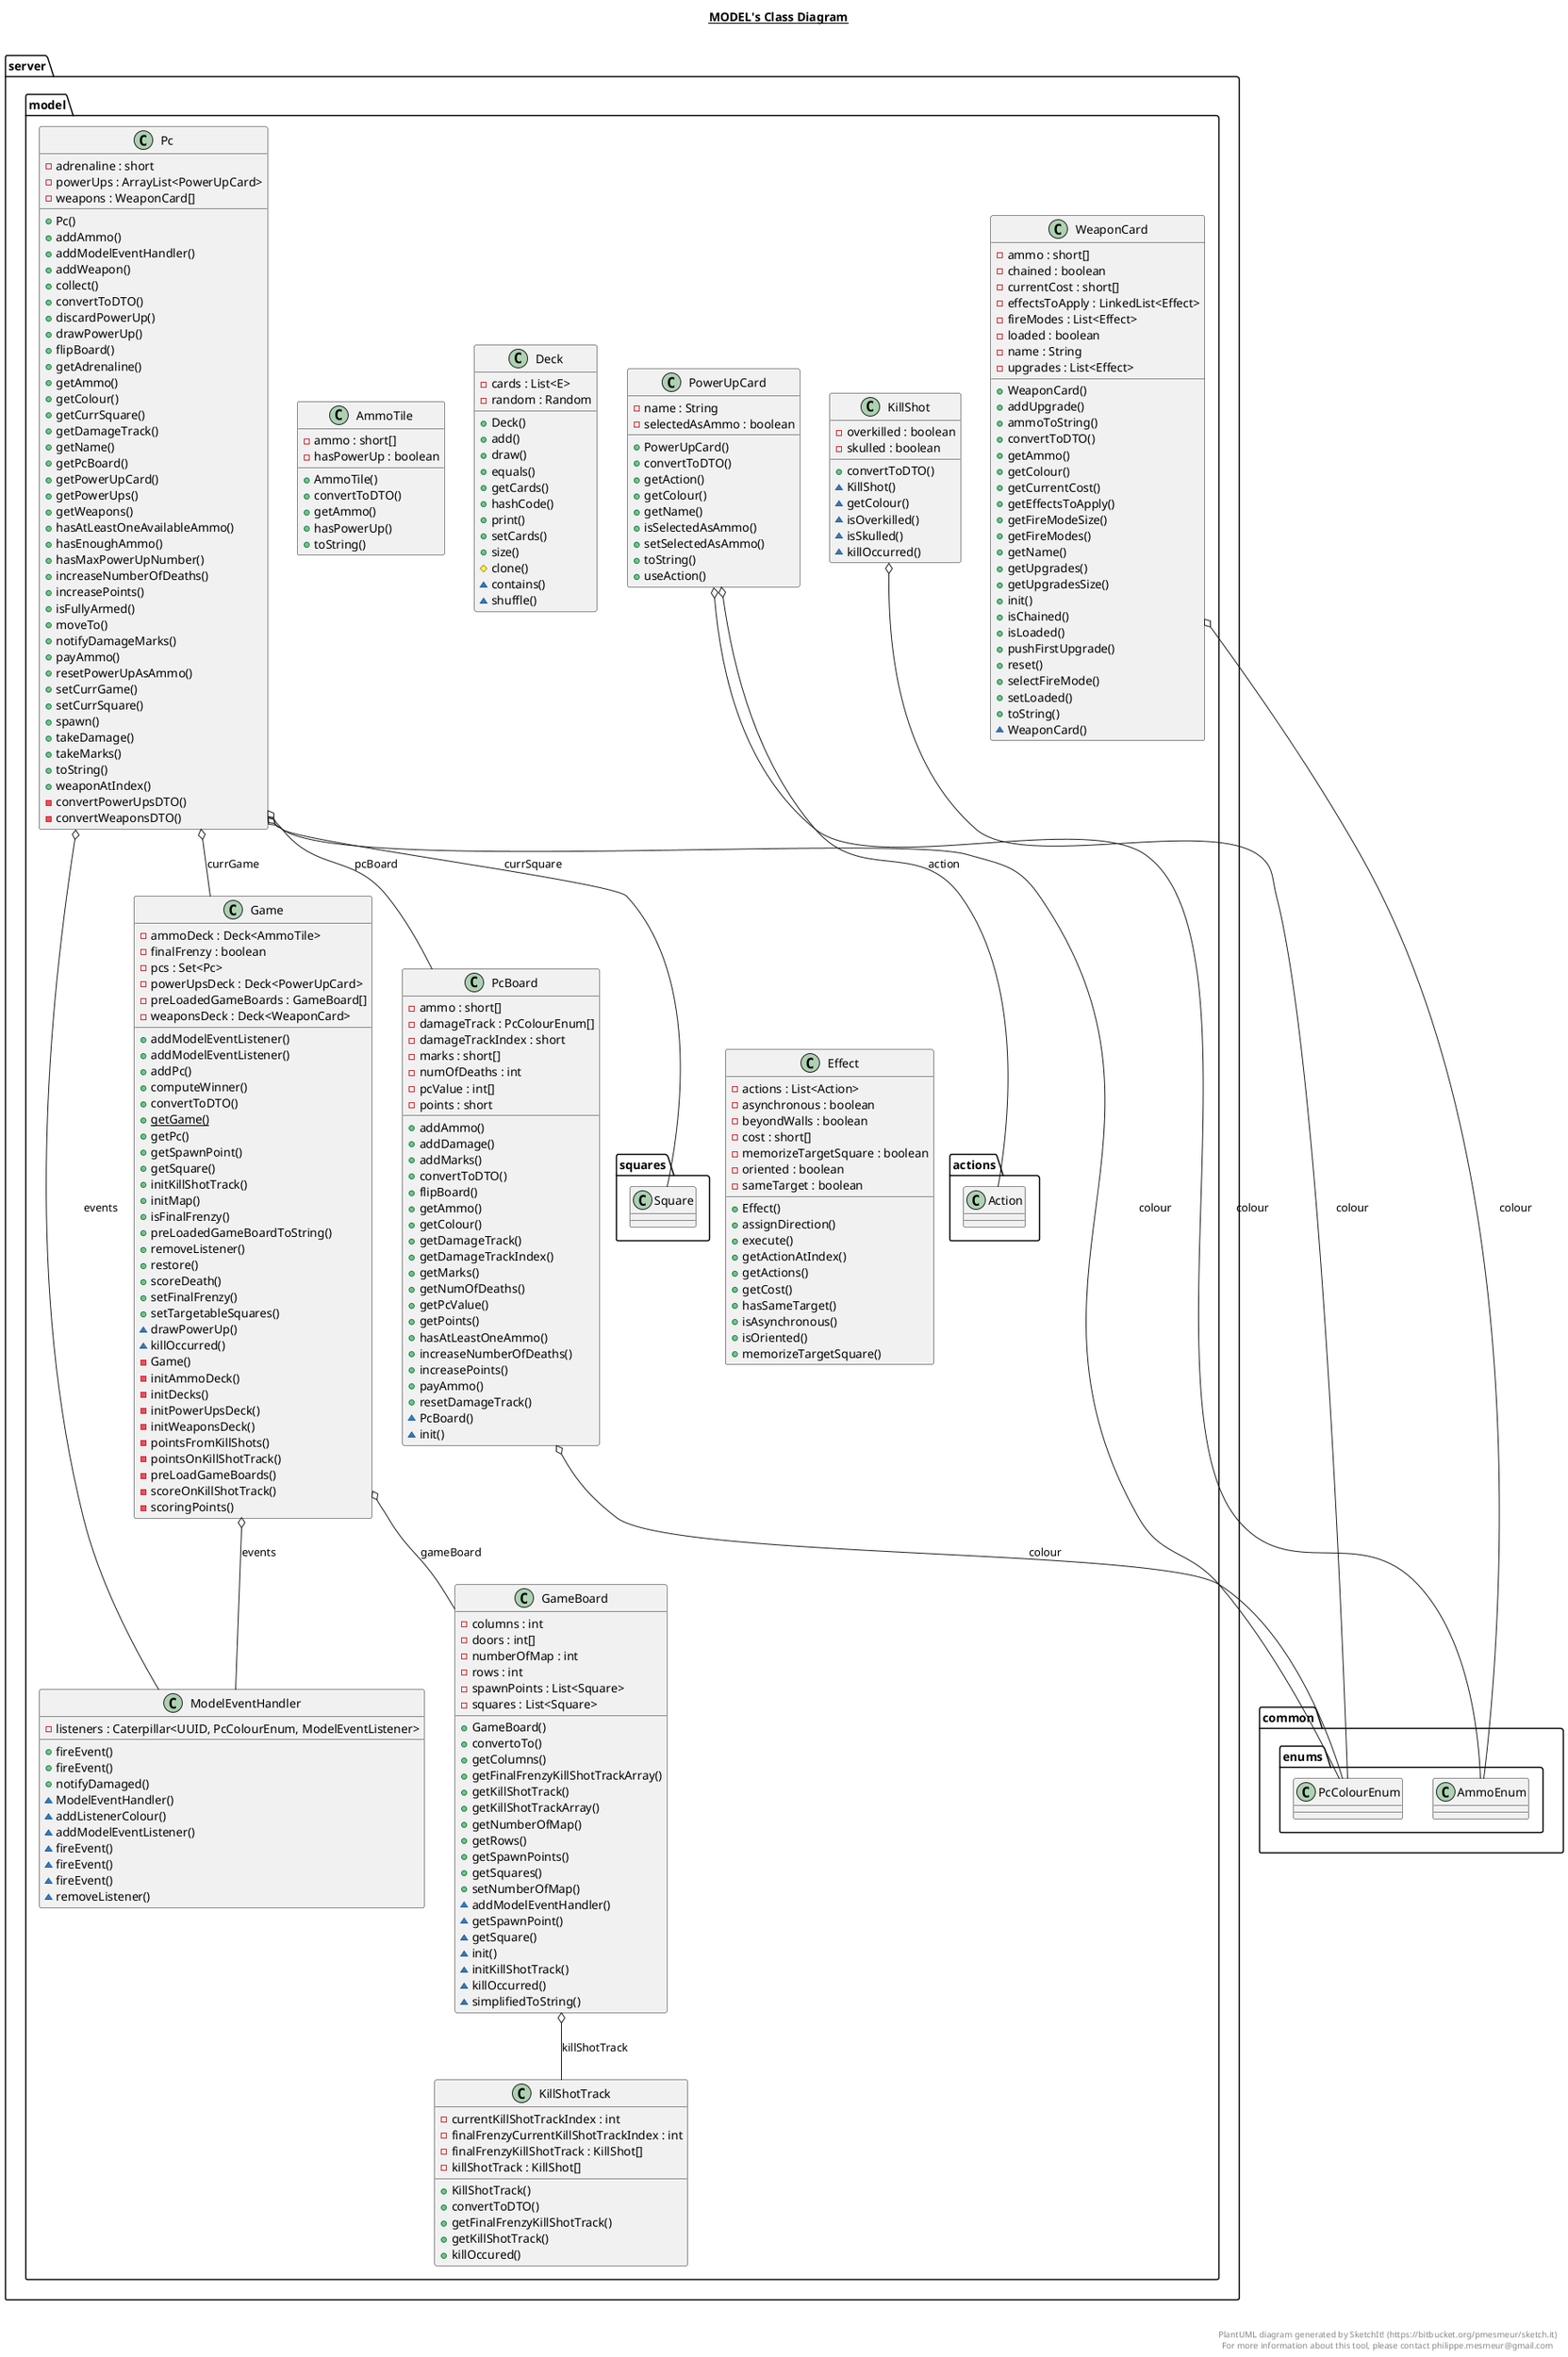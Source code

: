 @startuml

title __MODEL's Class Diagram__\n

  namespace server {
    namespace model {
      class server.model.AmmoTile {
          - ammo : short[]
          - hasPowerUp : boolean
          + AmmoTile()
          + convertToDTO()
          + getAmmo()
          + hasPowerUp()
          + toString()
      }
    }
  }
  

  namespace server {
    namespace model {
      class server.model.Deck {
          - cards : List<E>
          - random : Random
          + Deck()
          + add()
          + draw()
          + equals()
          + getCards()
          + hashCode()
          + print()
          + setCards()
          + size()
          # clone()
          ~ contains()
          ~ shuffle()
      }
    }
  }
  

  namespace server {
    namespace model {
      class server.model.Effect {
          - actions : List<Action>
          - asynchronous : boolean
          - beyondWalls : boolean
          - cost : short[]
          - memorizeTargetSquare : boolean
          - oriented : boolean
          - sameTarget : boolean
          + Effect()
          + assignDirection()
          + execute()
          + getActionAtIndex()
          + getActions()
          + getCost()
          + hasSameTarget()
          + isAsynchronous()
          + isOriented()
          + memorizeTargetSquare()
      }
    }
  }
  

  namespace server {
    namespace model {
      class server.model.Game {
          - ammoDeck : Deck<AmmoTile>
          - finalFrenzy : boolean
          - pcs : Set<Pc>
          - powerUpsDeck : Deck<PowerUpCard>
          - preLoadedGameBoards : GameBoard[]
          - weaponsDeck : Deck<WeaponCard>
          + addModelEventListener()
          + addModelEventListener()
          + addPc()
          + computeWinner()
          + convertToDTO()
          {static} + getGame()
          + getPc()
          + getSpawnPoint()
          + getSquare()
          + initKillShotTrack()
          + initMap()
          + isFinalFrenzy()
          + preLoadedGameBoardToString()
          + removeListener()
          + restore()
          + scoreDeath()
          + setFinalFrenzy()
          + setTargetableSquares()
          ~ drawPowerUp()
          ~ killOccurred()
          - Game()
          - initAmmoDeck()
          - initDecks()
          - initPowerUpsDeck()
          - initWeaponsDeck()
          - pointsFromKillShots()
          - pointsOnKillShotTrack()
          - preLoadGameBoards()
          - scoreOnKillShotTrack()
          - scoringPoints()
      }
    }
  }
  

  namespace server {
    namespace model {
      class server.model.GameBoard {
          - columns : int
          - doors : int[]
          - numberOfMap : int
          - rows : int
          - spawnPoints : List<Square>
          - squares : List<Square>
          + GameBoard()
          + convertoTo()
          + getColumns()
          + getFinalFrenzyKillShotTrackArray()
          + getKillShotTrack()
          + getKillShotTrackArray()
          + getNumberOfMap()
          + getRows()
          + getSpawnPoints()
          + getSquares()
          + setNumberOfMap()
          ~ addModelEventHandler()
          ~ getSpawnPoint()
          ~ getSquare()
          ~ init()
          ~ initKillShotTrack()
          ~ killOccurred()
          ~ simplifiedToString()
      }
    }
  }
  

  namespace server {
    namespace model {
      class server.model.KillShot {
          - overkilled : boolean
          - skulled : boolean
          + convertToDTO()
          ~ KillShot()
          ~ getColour()
          ~ isOverkilled()
          ~ isSkulled()
          ~ killOccurred()
      }
    }
  }
  

  namespace server {
    namespace model {
      class server.model.KillShotTrack {
          - currentKillShotTrackIndex : int
          - finalFrenzyCurrentKillShotTrackIndex : int
          - finalFrenzyKillShotTrack : KillShot[]
          - killShotTrack : KillShot[]
          + KillShotTrack()
          + convertToDTO()
          + getFinalFrenzyKillShotTrack()
          + getKillShotTrack()
          + killOccured()
      }
    }
  }
  

  namespace server {
    namespace model {
      class server.model.ModelEventHandler {
          - listeners : Caterpillar<UUID, PcColourEnum, ModelEventListener>
          + fireEvent()
          + fireEvent()
          + notifyDamaged()
          ~ ModelEventHandler()
          ~ addListenerColour()
          ~ addModelEventListener()
          ~ fireEvent()
          ~ fireEvent()
          ~ fireEvent()
          ~ removeListener()
      }
    }
  }
  

  namespace server {
    namespace model {
      class server.model.Pc {
          - adrenaline : short
          - powerUps : ArrayList<PowerUpCard>
          - weapons : WeaponCard[]
          + Pc()
          + addAmmo()
          + addModelEventHandler()
          + addWeapon()
          + collect()
          + convertToDTO()
          + discardPowerUp()
          + drawPowerUp()
          + flipBoard()
          + getAdrenaline()
          + getAmmo()
          + getColour()
          + getCurrSquare()
          + getDamageTrack()
          + getName()
          + getPcBoard()
          + getPowerUpCard()
          + getPowerUps()
          + getWeapons()
          + hasAtLeastOneAvailableAmmo()
          + hasEnoughAmmo()
          + hasMaxPowerUpNumber()
          + increaseNumberOfDeaths()
          + increasePoints()
          + isFullyArmed()
          + moveTo()
          + notifyDamageMarks()
          + payAmmo()
          + resetPowerUpAsAmmo()
          + setCurrGame()
          + setCurrSquare()
          + spawn()
          + takeDamage()
          + takeMarks()
          + toString()
          + weaponAtIndex()
          - convertPowerUpsDTO()
          - convertWeaponsDTO()
      }
    }
  }
  

  namespace server {
    namespace model {
      class server.model.PcBoard {
          - ammo : short[]
          - damageTrack : PcColourEnum[]
          - damageTrackIndex : short
          - marks : short[]
          - numOfDeaths : int
          - pcValue : int[]
          - points : short
          + addAmmo()
          + addDamage()
          + addMarks()
          + convertToDTO()
          + flipBoard()
          + getAmmo()
          + getColour()
          + getDamageTrack()
          + getDamageTrackIndex()
          + getMarks()
          + getNumOfDeaths()
          + getPcValue()
          + getPoints()
          + hasAtLeastOneAmmo()
          + increaseNumberOfDeaths()
          + increasePoints()
          + payAmmo()
          + resetDamageTrack()
          ~ PcBoard()
          ~ init()
      }
    }
  }
  

  namespace server {
    namespace model {
      class server.model.PowerUpCard {
          - name : String
          - selectedAsAmmo : boolean
          + PowerUpCard()
          + convertToDTO()
          + getAction()
          + getColour()
          + getName()
          + isSelectedAsAmmo()
          + setSelectedAsAmmo()
          + toString()
          + useAction()
      }
    }
  }
  

  namespace server {
    namespace model {
      class server.model.WeaponCard {
          - ammo : short[]
          - chained : boolean
          - currentCost : short[]
          - effectsToApply : LinkedList<Effect>
          - fireModes : List<Effect>
          - loaded : boolean
          - name : String
          - upgrades : List<Effect>
          + WeaponCard()
          + addUpgrade()
          + ammoToString()
          + convertToDTO()
          + getAmmo()
          + getColour()
          + getCurrentCost()
          + getEffectsToApply()
          + getFireModeSize()
          + getFireModes()
          + getName()
          + getUpgrades()
          + getUpgradesSize()
          + init()
          + isChained()
          + isLoaded()
          + pushFirstUpgrade()
          + reset()
          + selectFireMode()
          + setLoaded()
          + toString()
          ~ WeaponCard()
      }
    }
  }
  

  server.model.Game o-- server.model.ModelEventHandler : events
  server.model.Game o-- server.model.GameBoard : gameBoard
  server.model.GameBoard o-- server.model.KillShotTrack : killShotTrack
  server.model.KillShot o-- common.enums.PcColourEnum : colour
  server.model.Pc o-- common.enums.PcColourEnum : colour
  server.model.Pc o-- server.model.Game : currGame
  server.model.Pc o-- server.model.squares.Square : currSquare
  server.model.Pc o-- server.model.ModelEventHandler : events
  server.model.Pc o-- server.model.PcBoard : pcBoard
  server.model.PcBoard o-- common.enums.PcColourEnum : colour
  server.model.PowerUpCard o-- server.model.actions.Action : action
  server.model.PowerUpCard o-- common.enums.AmmoEnum : colour
  server.model.WeaponCard o-- common.enums.AmmoEnum : colour


right footer


PlantUML diagram generated by SketchIt! (https://bitbucket.org/pmesmeur/sketch.it)
For more information about this tool, please contact philippe.mesmeur@gmail.com
endfooter

@enduml
